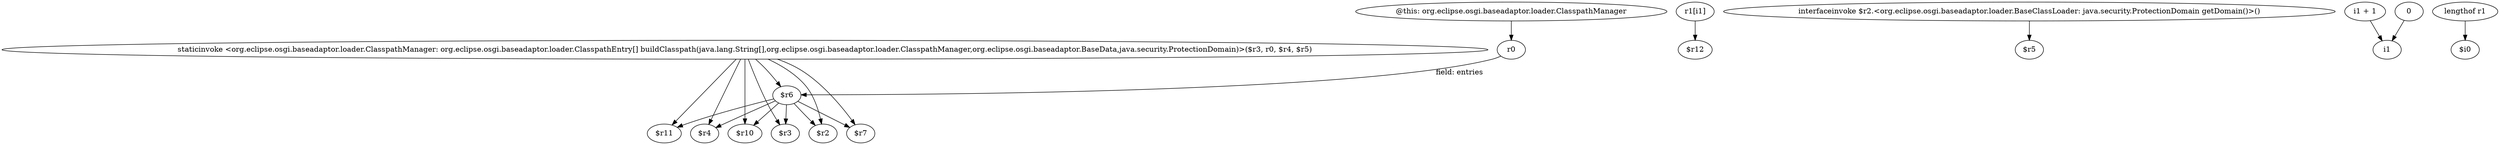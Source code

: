 digraph g {
0[label="$r6"]
1[label="$r10"]
0->1[label=""]
2[label="r1[i1]"]
3[label="$r12"]
2->3[label=""]
4[label="interfaceinvoke $r2.<org.eclipse.osgi.baseadaptor.loader.BaseClassLoader: java.security.ProtectionDomain getDomain()>()"]
5[label="$r5"]
4->5[label=""]
6[label="staticinvoke <org.eclipse.osgi.baseadaptor.loader.ClasspathManager: org.eclipse.osgi.baseadaptor.loader.ClasspathEntry[] buildClasspath(java.lang.String[],org.eclipse.osgi.baseadaptor.loader.ClasspathManager,org.eclipse.osgi.baseadaptor.BaseData,java.security.ProtectionDomain)>($r3, r0, $r4, $r5)"]
6->0[label=""]
7[label="$r4"]
6->7[label=""]
8[label="$r7"]
0->8[label=""]
9[label="$r3"]
6->9[label=""]
10[label="@this: org.eclipse.osgi.baseadaptor.loader.ClasspathManager"]
11[label="r0"]
10->11[label=""]
12[label="$r11"]
0->12[label=""]
13[label="$r2"]
6->13[label=""]
0->9[label=""]
6->1[label=""]
11->0[label="field: entries"]
14[label="i1 + 1"]
15[label="i1"]
14->15[label=""]
6->8[label=""]
16[label="lengthof r1"]
17[label="$i0"]
16->17[label=""]
0->13[label=""]
0->7[label=""]
18[label="0"]
18->15[label=""]
6->12[label=""]
}